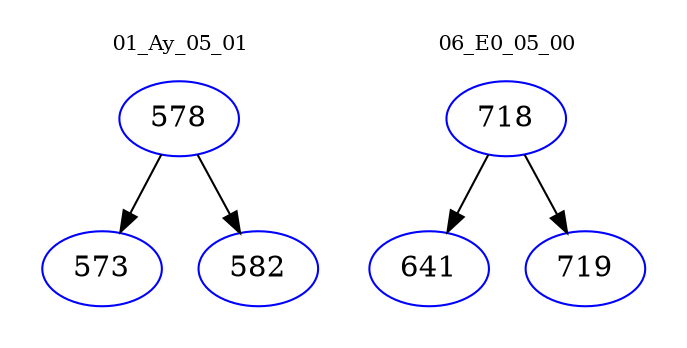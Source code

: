 digraph{
subgraph cluster_0 {
color = white
label = "01_Ay_05_01";
fontsize=10;
T0_578 [label="578", color="blue"]
T0_578 -> T0_573 [color="black"]
T0_573 [label="573", color="blue"]
T0_578 -> T0_582 [color="black"]
T0_582 [label="582", color="blue"]
}
subgraph cluster_1 {
color = white
label = "06_E0_05_00";
fontsize=10;
T1_718 [label="718", color="blue"]
T1_718 -> T1_641 [color="black"]
T1_641 [label="641", color="blue"]
T1_718 -> T1_719 [color="black"]
T1_719 [label="719", color="blue"]
}
}
